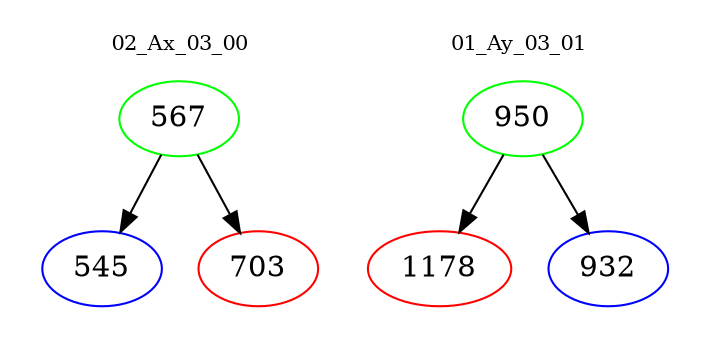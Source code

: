 digraph{
subgraph cluster_0 {
color = white
label = "02_Ax_03_00";
fontsize=10;
T0_567 [label="567", color="green"]
T0_567 -> T0_545 [color="black"]
T0_545 [label="545", color="blue"]
T0_567 -> T0_703 [color="black"]
T0_703 [label="703", color="red"]
}
subgraph cluster_1 {
color = white
label = "01_Ay_03_01";
fontsize=10;
T1_950 [label="950", color="green"]
T1_950 -> T1_1178 [color="black"]
T1_1178 [label="1178", color="red"]
T1_950 -> T1_932 [color="black"]
T1_932 [label="932", color="blue"]
}
}
